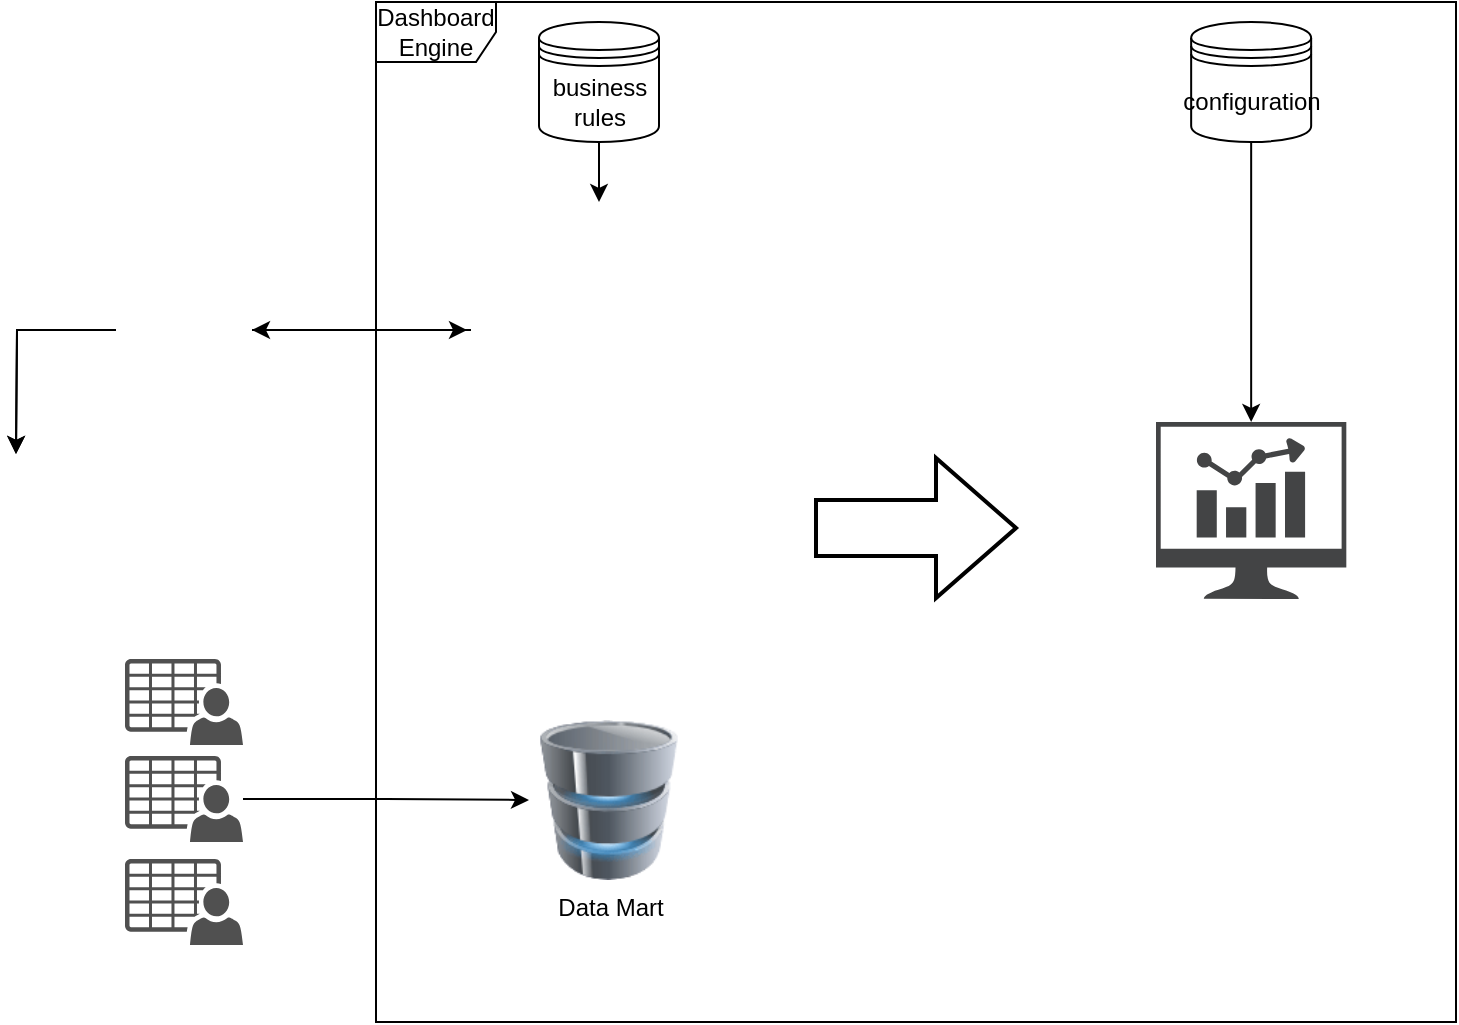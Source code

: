 <mxfile version="24.2.7" type="github">
  <diagram name="Page-1" id="NfocHUYJrqvPFP429sXq">
    <mxGraphModel dx="1002" dy="665" grid="1" gridSize="10" guides="1" tooltips="1" connect="1" arrows="1" fold="1" page="1" pageScale="1" pageWidth="850" pageHeight="1100" math="0" shadow="0">
      <root>
        <mxCell id="0" />
        <mxCell id="1" parent="0" />
        <mxCell id="ReU636VQs1B1num3QCUH-35" value="" style="edgeStyle=orthogonalEdgeStyle;rounded=0;orthogonalLoop=1;jettySize=auto;html=1;" edge="1" parent="1" source="ReU636VQs1B1num3QCUH-2" target="ReU636VQs1B1num3QCUH-32">
          <mxGeometry relative="1" as="geometry" />
        </mxCell>
        <mxCell id="ReU636VQs1B1num3QCUH-2" value="business rules" style="shape=datastore;whiteSpace=wrap;html=1;" vertex="1" parent="1">
          <mxGeometry x="261.5" y="20" width="60" height="60" as="geometry" />
        </mxCell>
        <mxCell id="ReU636VQs1B1num3QCUH-5" value="" style="sketch=0;pointerEvents=1;shadow=0;dashed=0;html=1;strokeColor=none;fillColor=#434445;aspect=fixed;labelPosition=center;verticalLabelPosition=bottom;verticalAlign=top;align=center;outlineConnect=0;shape=mxgraph.vvd.nsx_dashboard;" vertex="1" parent="1">
          <mxGeometry x="570" y="220" width="95.16" height="88.5" as="geometry" />
        </mxCell>
        <mxCell id="ReU636VQs1B1num3QCUH-6" value="Data Mart" style="image;html=1;image=img/lib/clip_art/computers/Database_128x128.png" vertex="1" parent="1">
          <mxGeometry x="256.5" y="369" width="80" height="80" as="geometry" />
        </mxCell>
        <mxCell id="ReU636VQs1B1num3QCUH-27" value="" style="edgeStyle=orthogonalEdgeStyle;rounded=0;orthogonalLoop=1;jettySize=auto;html=1;" edge="1" parent="1" source="ReU636VQs1B1num3QCUH-7">
          <mxGeometry relative="1" as="geometry">
            <mxPoint x="NaN" y="236" as="targetPoint" />
          </mxGeometry>
        </mxCell>
        <mxCell id="ReU636VQs1B1num3QCUH-29" value="" style="edgeStyle=orthogonalEdgeStyle;rounded=0;orthogonalLoop=1;jettySize=auto;html=1;" edge="1" parent="1" source="ReU636VQs1B1num3QCUH-7">
          <mxGeometry relative="1" as="geometry">
            <mxPoint x="NaN" y="236" as="targetPoint" />
          </mxGeometry>
        </mxCell>
        <mxCell id="ReU636VQs1B1num3QCUH-7" value="" style="shape=image;html=1;verticalAlign=top;verticalLabelPosition=bottom;labelBackgroundColor=#ffffff;imageAspect=0;aspect=fixed;image=https://cdn3.iconfinder.com/data/icons/document-icons-2/30/647714-excel-128.png" vertex="1" parent="1">
          <mxGeometry x="50" y="140" width="68" height="68" as="geometry" />
        </mxCell>
        <mxCell id="ReU636VQs1B1num3QCUH-10" value="" style="edgeStyle=orthogonalEdgeStyle;rounded=0;orthogonalLoop=1;jettySize=auto;html=1;" edge="1" parent="1" source="ReU636VQs1B1num3QCUH-9" target="ReU636VQs1B1num3QCUH-6">
          <mxGeometry relative="1" as="geometry" />
        </mxCell>
        <mxCell id="ReU636VQs1B1num3QCUH-9" value="" style="sketch=0;pointerEvents=1;shadow=0;dashed=0;html=1;strokeColor=none;fillColor=#505050;labelPosition=center;verticalLabelPosition=bottom;verticalAlign=top;outlineConnect=0;align=center;shape=mxgraph.office.users.csv_file;" vertex="1" parent="1">
          <mxGeometry x="54.5" y="387" width="59" height="43" as="geometry" />
        </mxCell>
        <mxCell id="ReU636VQs1B1num3QCUH-30" value="" style="edgeStyle=orthogonalEdgeStyle;rounded=0;orthogonalLoop=1;jettySize=auto;html=1;" edge="1" parent="1" source="ReU636VQs1B1num3QCUH-7">
          <mxGeometry relative="1" as="geometry">
            <mxPoint x="225.5" y="174" as="targetPoint" />
          </mxGeometry>
        </mxCell>
        <mxCell id="ReU636VQs1B1num3QCUH-33" value="" style="edgeStyle=orthogonalEdgeStyle;rounded=0;orthogonalLoop=1;jettySize=auto;html=1;" edge="1" parent="1" source="ReU636VQs1B1num3QCUH-32" target="ReU636VQs1B1num3QCUH-7">
          <mxGeometry relative="1" as="geometry" />
        </mxCell>
        <mxCell id="ReU636VQs1B1num3QCUH-32" value="" style="shape=image;html=1;verticalAlign=top;verticalLabelPosition=bottom;labelBackgroundColor=#ffffff;imageAspect=0;aspect=fixed;image=https://cdn2.iconfinder.com/data/icons/thin-line-icons-for-seo-and-development-1/64/SEO_site_map-128.png" vertex="1" parent="1">
          <mxGeometry x="227.5" y="110" width="128" height="128" as="geometry" />
        </mxCell>
        <mxCell id="ReU636VQs1B1num3QCUH-37" value="" style="edgeStyle=orthogonalEdgeStyle;rounded=0;orthogonalLoop=1;jettySize=auto;html=1;" edge="1" parent="1" source="ReU636VQs1B1num3QCUH-34" target="ReU636VQs1B1num3QCUH-5">
          <mxGeometry relative="1" as="geometry">
            <mxPoint x="617.58" y="160" as="targetPoint" />
          </mxGeometry>
        </mxCell>
        <mxCell id="ReU636VQs1B1num3QCUH-34" value="configuration" style="shape=datastore;whiteSpace=wrap;html=1;" vertex="1" parent="1">
          <mxGeometry x="587.58" y="20" width="60" height="60" as="geometry" />
        </mxCell>
        <mxCell id="ReU636VQs1B1num3QCUH-38" value="" style="sketch=0;pointerEvents=1;shadow=0;dashed=0;html=1;strokeColor=none;fillColor=#505050;labelPosition=center;verticalLabelPosition=bottom;verticalAlign=top;outlineConnect=0;align=center;shape=mxgraph.office.users.csv_file;" vertex="1" parent="1">
          <mxGeometry x="54.5" y="438.5" width="59" height="43" as="geometry" />
        </mxCell>
        <mxCell id="ReU636VQs1B1num3QCUH-39" value="" style="sketch=0;pointerEvents=1;shadow=0;dashed=0;html=1;strokeColor=none;fillColor=#505050;labelPosition=center;verticalLabelPosition=bottom;verticalAlign=top;outlineConnect=0;align=center;shape=mxgraph.office.users.csv_file;" vertex="1" parent="1">
          <mxGeometry x="54.5" y="338.5" width="59" height="43" as="geometry" />
        </mxCell>
        <mxCell id="ReU636VQs1B1num3QCUH-41" value="" style="verticalLabelPosition=bottom;verticalAlign=top;html=1;strokeWidth=2;shape=mxgraph.arrows2.arrow;dy=0.6;dx=40;notch=0;" vertex="1" parent="1">
          <mxGeometry x="400" y="238" width="100" height="70" as="geometry" />
        </mxCell>
        <mxCell id="ReU636VQs1B1num3QCUH-42" value="Dashboard Engine" style="shape=umlFrame;whiteSpace=wrap;html=1;pointerEvents=0;" vertex="1" parent="1">
          <mxGeometry x="180" y="10" width="540" height="510" as="geometry" />
        </mxCell>
      </root>
    </mxGraphModel>
  </diagram>
</mxfile>
